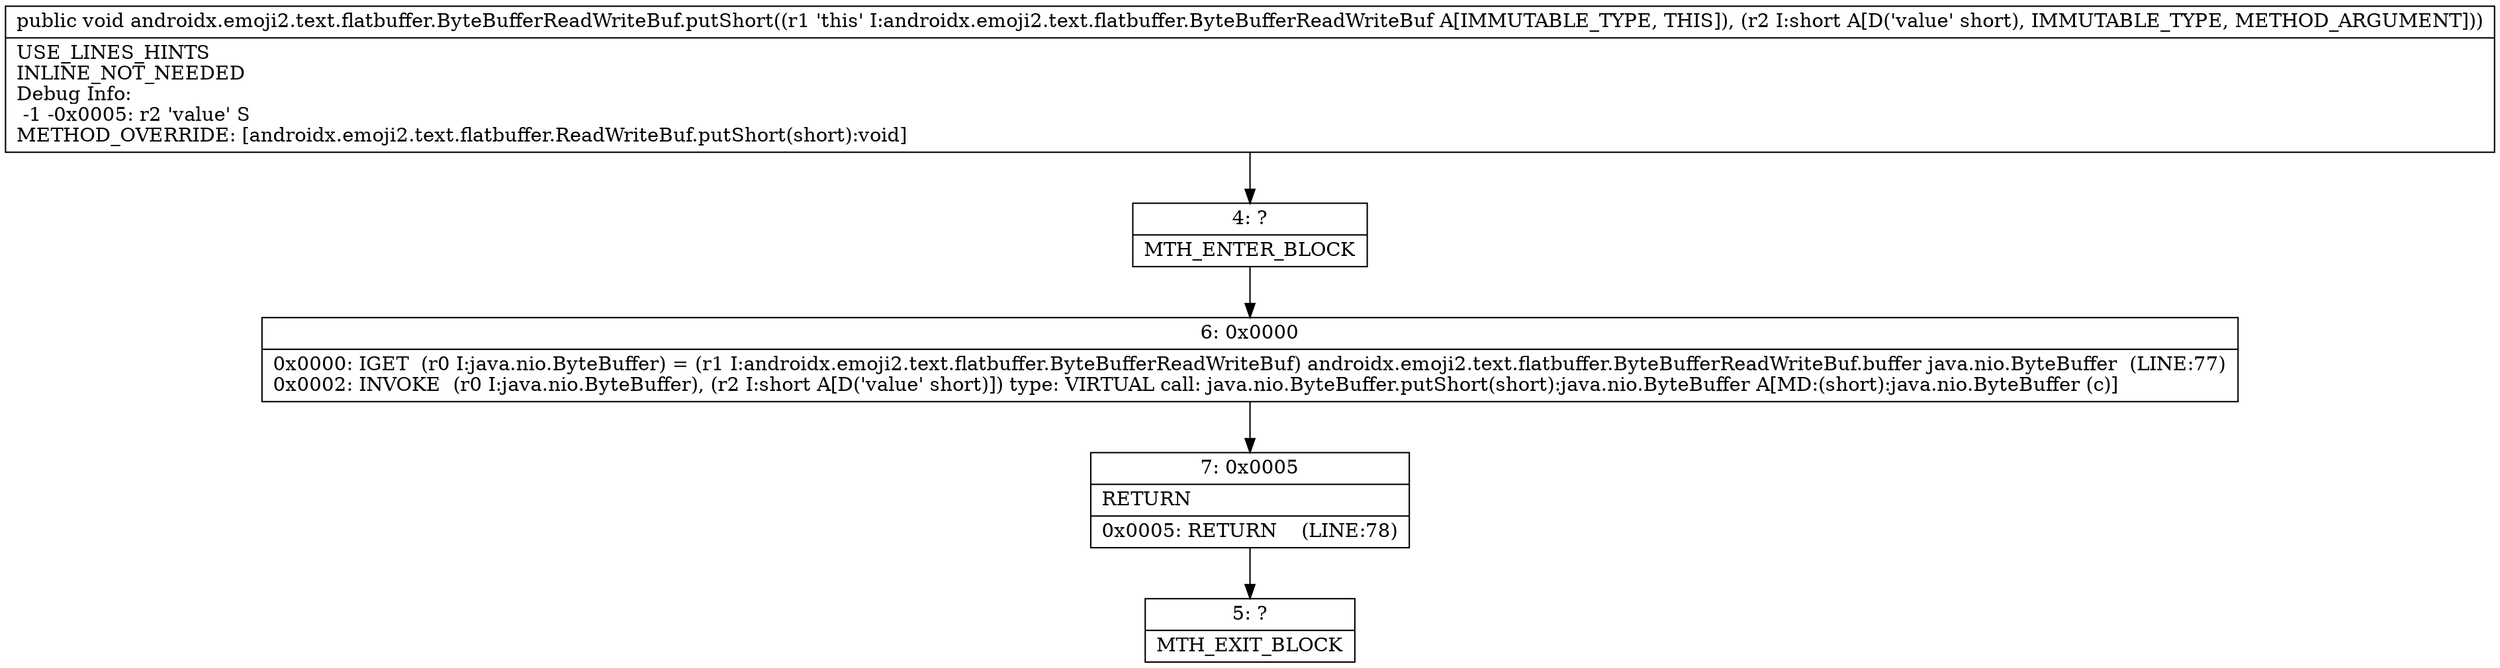 digraph "CFG forandroidx.emoji2.text.flatbuffer.ByteBufferReadWriteBuf.putShort(S)V" {
Node_4 [shape=record,label="{4\:\ ?|MTH_ENTER_BLOCK\l}"];
Node_6 [shape=record,label="{6\:\ 0x0000|0x0000: IGET  (r0 I:java.nio.ByteBuffer) = (r1 I:androidx.emoji2.text.flatbuffer.ByteBufferReadWriteBuf) androidx.emoji2.text.flatbuffer.ByteBufferReadWriteBuf.buffer java.nio.ByteBuffer  (LINE:77)\l0x0002: INVOKE  (r0 I:java.nio.ByteBuffer), (r2 I:short A[D('value' short)]) type: VIRTUAL call: java.nio.ByteBuffer.putShort(short):java.nio.ByteBuffer A[MD:(short):java.nio.ByteBuffer (c)]\l}"];
Node_7 [shape=record,label="{7\:\ 0x0005|RETURN\l|0x0005: RETURN    (LINE:78)\l}"];
Node_5 [shape=record,label="{5\:\ ?|MTH_EXIT_BLOCK\l}"];
MethodNode[shape=record,label="{public void androidx.emoji2.text.flatbuffer.ByteBufferReadWriteBuf.putShort((r1 'this' I:androidx.emoji2.text.flatbuffer.ByteBufferReadWriteBuf A[IMMUTABLE_TYPE, THIS]), (r2 I:short A[D('value' short), IMMUTABLE_TYPE, METHOD_ARGUMENT]))  | USE_LINES_HINTS\lINLINE_NOT_NEEDED\lDebug Info:\l  \-1 \-0x0005: r2 'value' S\lMETHOD_OVERRIDE: [androidx.emoji2.text.flatbuffer.ReadWriteBuf.putShort(short):void]\l}"];
MethodNode -> Node_4;Node_4 -> Node_6;
Node_6 -> Node_7;
Node_7 -> Node_5;
}

